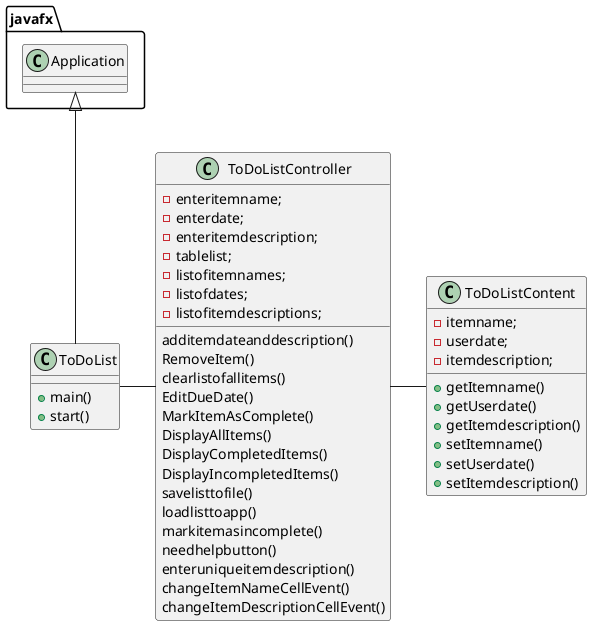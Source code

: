 @startuml
'https://plantuml.com/class-diagram




class ToDoList{
+main()
+start()
}

class ToDoListController{
-enteritemname;
-enterdate;
-enteritemdescription;
-tablelist;
-listofitemnames;
-listofdates;
-listofitemdescriptions;

additemdateanddescription()
RemoveItem()
clearlistofallitems()
EditDueDate()
MarkItemAsComplete()
DisplayAllItems()
DisplayCompletedItems()
DisplayIncompletedItems()
savelisttofile()
loadlisttoapp()
markitemasincomplete()
needhelpbutton()
enteruniqueitemdescription()
changeItemNameCellEvent()
 changeItemDescriptionCellEvent()
}

class ToDoListContent{
-itemname;
-userdate;
-itemdescription;

+getItemname()
+getUserdate()
+getItemdescription()
+setItemname()
+setUserdate()
 +setItemdescription()

}

ToDoListController-ToDoListContent
javafx.Application <|--ToDoList
ToDoList- ToDoListController

@enduml